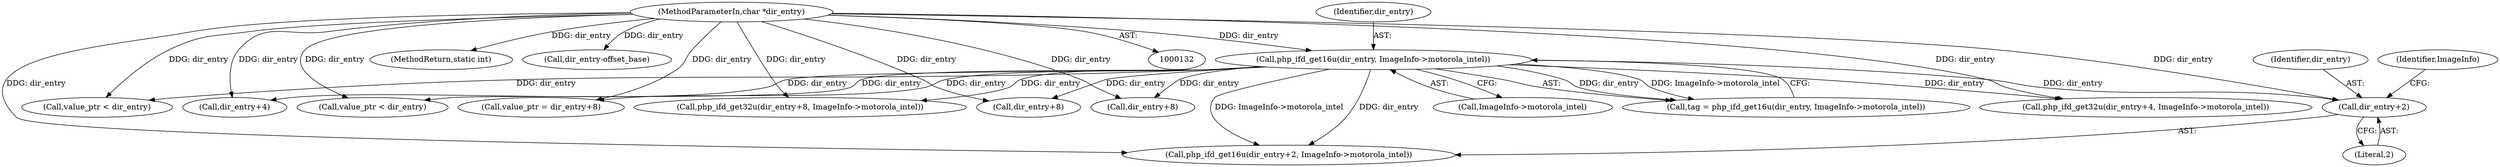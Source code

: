 digraph "0_php_082aecfc3a753ad03be82cf14f03ac065723ec92_0@pointer" {
"1000184" [label="(Call,dir_entry+2)"];
"1000176" [label="(Call,php_ifd_get16u(dir_entry, ImageInfo->motorola_intel))"];
"1000134" [label="(MethodParameterIn,char *dir_entry)"];
"1000193" [label="(Call,dir_entry+4)"];
"1000318" [label="(Call,value_ptr < dir_entry)"];
"1000185" [label="(Identifier,dir_entry)"];
"1000183" [label="(Call,php_ifd_get16u(dir_entry+2, ImageInfo->motorola_intel))"];
"1000178" [label="(Call,ImageInfo->motorola_intel)"];
"1000177" [label="(Identifier,dir_entry)"];
"1000176" [label="(Call,php_ifd_get16u(dir_entry, ImageInfo->motorola_intel))"];
"1000404" [label="(Call,value_ptr = dir_entry+8)"];
"1000797" [label="(MethodReturn,static int)"];
"1000280" [label="(Call,dir_entry-offset_base)"];
"1000174" [label="(Call,tag = php_ifd_get16u(dir_entry, ImageInfo->motorola_intel))"];
"1000188" [label="(Identifier,ImageInfo)"];
"1000273" [label="(Call,value_ptr < dir_entry)"];
"1000249" [label="(Call,php_ifd_get32u(dir_entry+8, ImageInfo->motorola_intel))"];
"1000184" [label="(Call,dir_entry+2)"];
"1000406" [label="(Call,dir_entry+8)"];
"1000250" [label="(Call,dir_entry+8)"];
"1000186" [label="(Literal,2)"];
"1000192" [label="(Call,php_ifd_get32u(dir_entry+4, ImageInfo->motorola_intel))"];
"1000134" [label="(MethodParameterIn,char *dir_entry)"];
"1000184" -> "1000183"  [label="AST: "];
"1000184" -> "1000186"  [label="CFG: "];
"1000185" -> "1000184"  [label="AST: "];
"1000186" -> "1000184"  [label="AST: "];
"1000188" -> "1000184"  [label="CFG: "];
"1000176" -> "1000184"  [label="DDG: dir_entry"];
"1000134" -> "1000184"  [label="DDG: dir_entry"];
"1000176" -> "1000174"  [label="AST: "];
"1000176" -> "1000178"  [label="CFG: "];
"1000177" -> "1000176"  [label="AST: "];
"1000178" -> "1000176"  [label="AST: "];
"1000174" -> "1000176"  [label="CFG: "];
"1000176" -> "1000174"  [label="DDG: dir_entry"];
"1000176" -> "1000174"  [label="DDG: ImageInfo->motorola_intel"];
"1000134" -> "1000176"  [label="DDG: dir_entry"];
"1000176" -> "1000183"  [label="DDG: dir_entry"];
"1000176" -> "1000183"  [label="DDG: ImageInfo->motorola_intel"];
"1000176" -> "1000192"  [label="DDG: dir_entry"];
"1000176" -> "1000193"  [label="DDG: dir_entry"];
"1000176" -> "1000249"  [label="DDG: dir_entry"];
"1000176" -> "1000250"  [label="DDG: dir_entry"];
"1000176" -> "1000273"  [label="DDG: dir_entry"];
"1000176" -> "1000318"  [label="DDG: dir_entry"];
"1000176" -> "1000404"  [label="DDG: dir_entry"];
"1000176" -> "1000406"  [label="DDG: dir_entry"];
"1000134" -> "1000132"  [label="AST: "];
"1000134" -> "1000797"  [label="DDG: dir_entry"];
"1000134" -> "1000183"  [label="DDG: dir_entry"];
"1000134" -> "1000192"  [label="DDG: dir_entry"];
"1000134" -> "1000193"  [label="DDG: dir_entry"];
"1000134" -> "1000249"  [label="DDG: dir_entry"];
"1000134" -> "1000250"  [label="DDG: dir_entry"];
"1000134" -> "1000273"  [label="DDG: dir_entry"];
"1000134" -> "1000280"  [label="DDG: dir_entry"];
"1000134" -> "1000318"  [label="DDG: dir_entry"];
"1000134" -> "1000404"  [label="DDG: dir_entry"];
"1000134" -> "1000406"  [label="DDG: dir_entry"];
}
